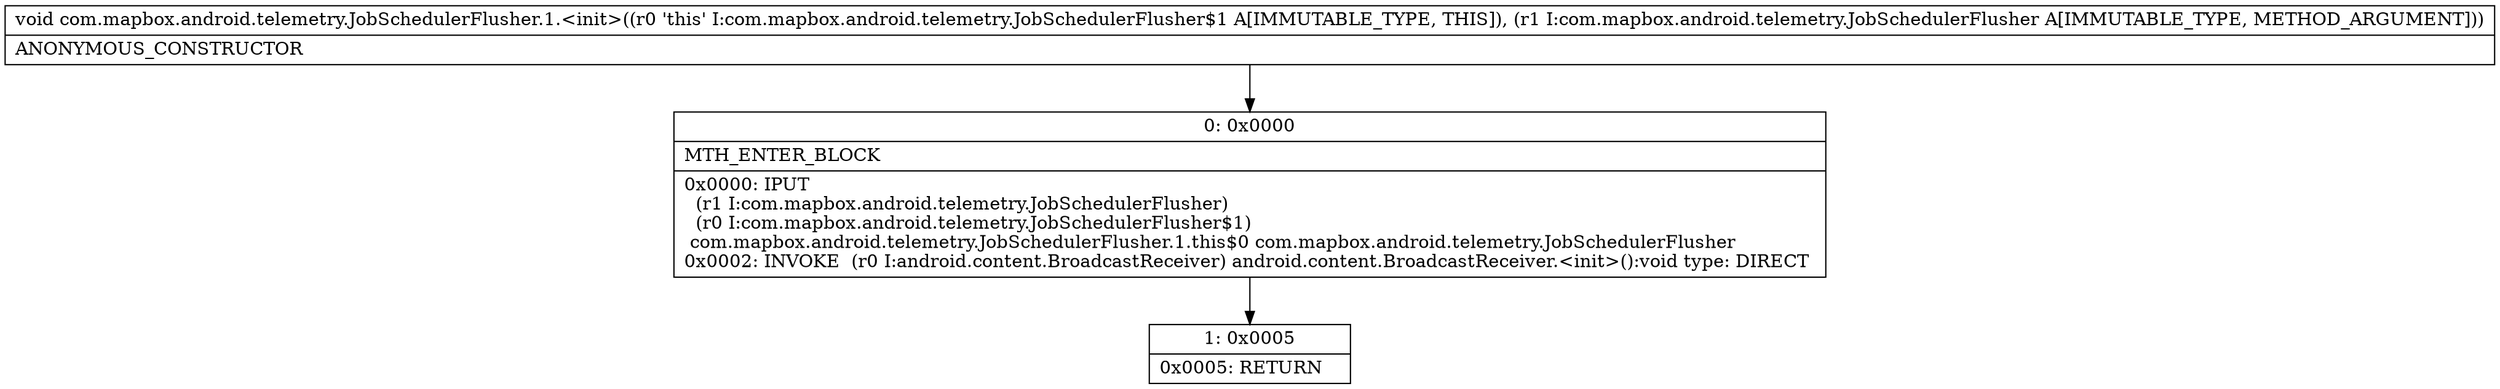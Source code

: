 digraph "CFG forcom.mapbox.android.telemetry.JobSchedulerFlusher.1.\<init\>(Lcom\/mapbox\/android\/telemetry\/JobSchedulerFlusher;)V" {
Node_0 [shape=record,label="{0\:\ 0x0000|MTH_ENTER_BLOCK\l|0x0000: IPUT  \l  (r1 I:com.mapbox.android.telemetry.JobSchedulerFlusher)\l  (r0 I:com.mapbox.android.telemetry.JobSchedulerFlusher$1)\l com.mapbox.android.telemetry.JobSchedulerFlusher.1.this$0 com.mapbox.android.telemetry.JobSchedulerFlusher \l0x0002: INVOKE  (r0 I:android.content.BroadcastReceiver) android.content.BroadcastReceiver.\<init\>():void type: DIRECT \l}"];
Node_1 [shape=record,label="{1\:\ 0x0005|0x0005: RETURN   \l}"];
MethodNode[shape=record,label="{void com.mapbox.android.telemetry.JobSchedulerFlusher.1.\<init\>((r0 'this' I:com.mapbox.android.telemetry.JobSchedulerFlusher$1 A[IMMUTABLE_TYPE, THIS]), (r1 I:com.mapbox.android.telemetry.JobSchedulerFlusher A[IMMUTABLE_TYPE, METHOD_ARGUMENT]))  | ANONYMOUS_CONSTRUCTOR\l}"];
MethodNode -> Node_0;
Node_0 -> Node_1;
}

